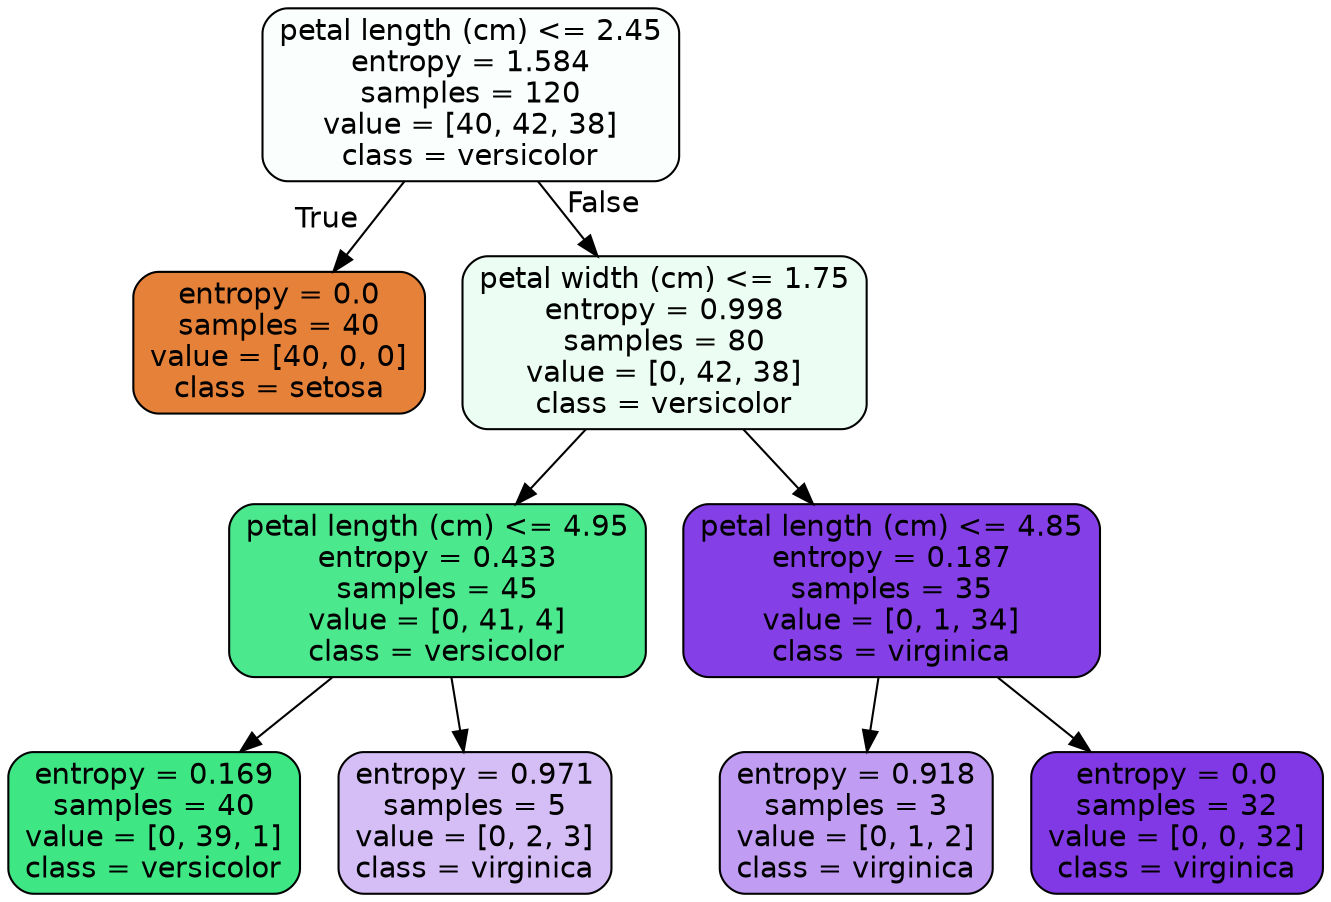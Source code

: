 digraph Tree {
node [shape=box, style="filled, rounded", color="black", fontname=helvetica] ;
edge [fontname=helvetica] ;
0 [label="petal length (cm) <= 2.45\nentropy = 1.584\nsamples = 120\nvalue = [40, 42, 38]\nclass = versicolor", fillcolor="#fafefc"] ;
1 [label="entropy = 0.0\nsamples = 40\nvalue = [40, 0, 0]\nclass = setosa", fillcolor="#e58139"] ;
0 -> 1 [labeldistance=2.5, labelangle=45, headlabel="True"] ;
2 [label="petal width (cm) <= 1.75\nentropy = 0.998\nsamples = 80\nvalue = [0, 42, 38]\nclass = versicolor", fillcolor="#ecfdf3"] ;
0 -> 2 [labeldistance=2.5, labelangle=-45, headlabel="False"] ;
3 [label="petal length (cm) <= 4.95\nentropy = 0.433\nsamples = 45\nvalue = [0, 41, 4]\nclass = versicolor", fillcolor="#4ce88d"] ;
2 -> 3 ;
4 [label="entropy = 0.169\nsamples = 40\nvalue = [0, 39, 1]\nclass = versicolor", fillcolor="#3ee684"] ;
3 -> 4 ;
5 [label="entropy = 0.971\nsamples = 5\nvalue = [0, 2, 3]\nclass = virginica", fillcolor="#d5bdf6"] ;
3 -> 5 ;
6 [label="petal length (cm) <= 4.85\nentropy = 0.187\nsamples = 35\nvalue = [0, 1, 34]\nclass = virginica", fillcolor="#853fe6"] ;
2 -> 6 ;
7 [label="entropy = 0.918\nsamples = 3\nvalue = [0, 1, 2]\nclass = virginica", fillcolor="#c09cf2"] ;
6 -> 7 ;
8 [label="entropy = 0.0\nsamples = 32\nvalue = [0, 0, 32]\nclass = virginica", fillcolor="#8139e5"] ;
6 -> 8 ;
}